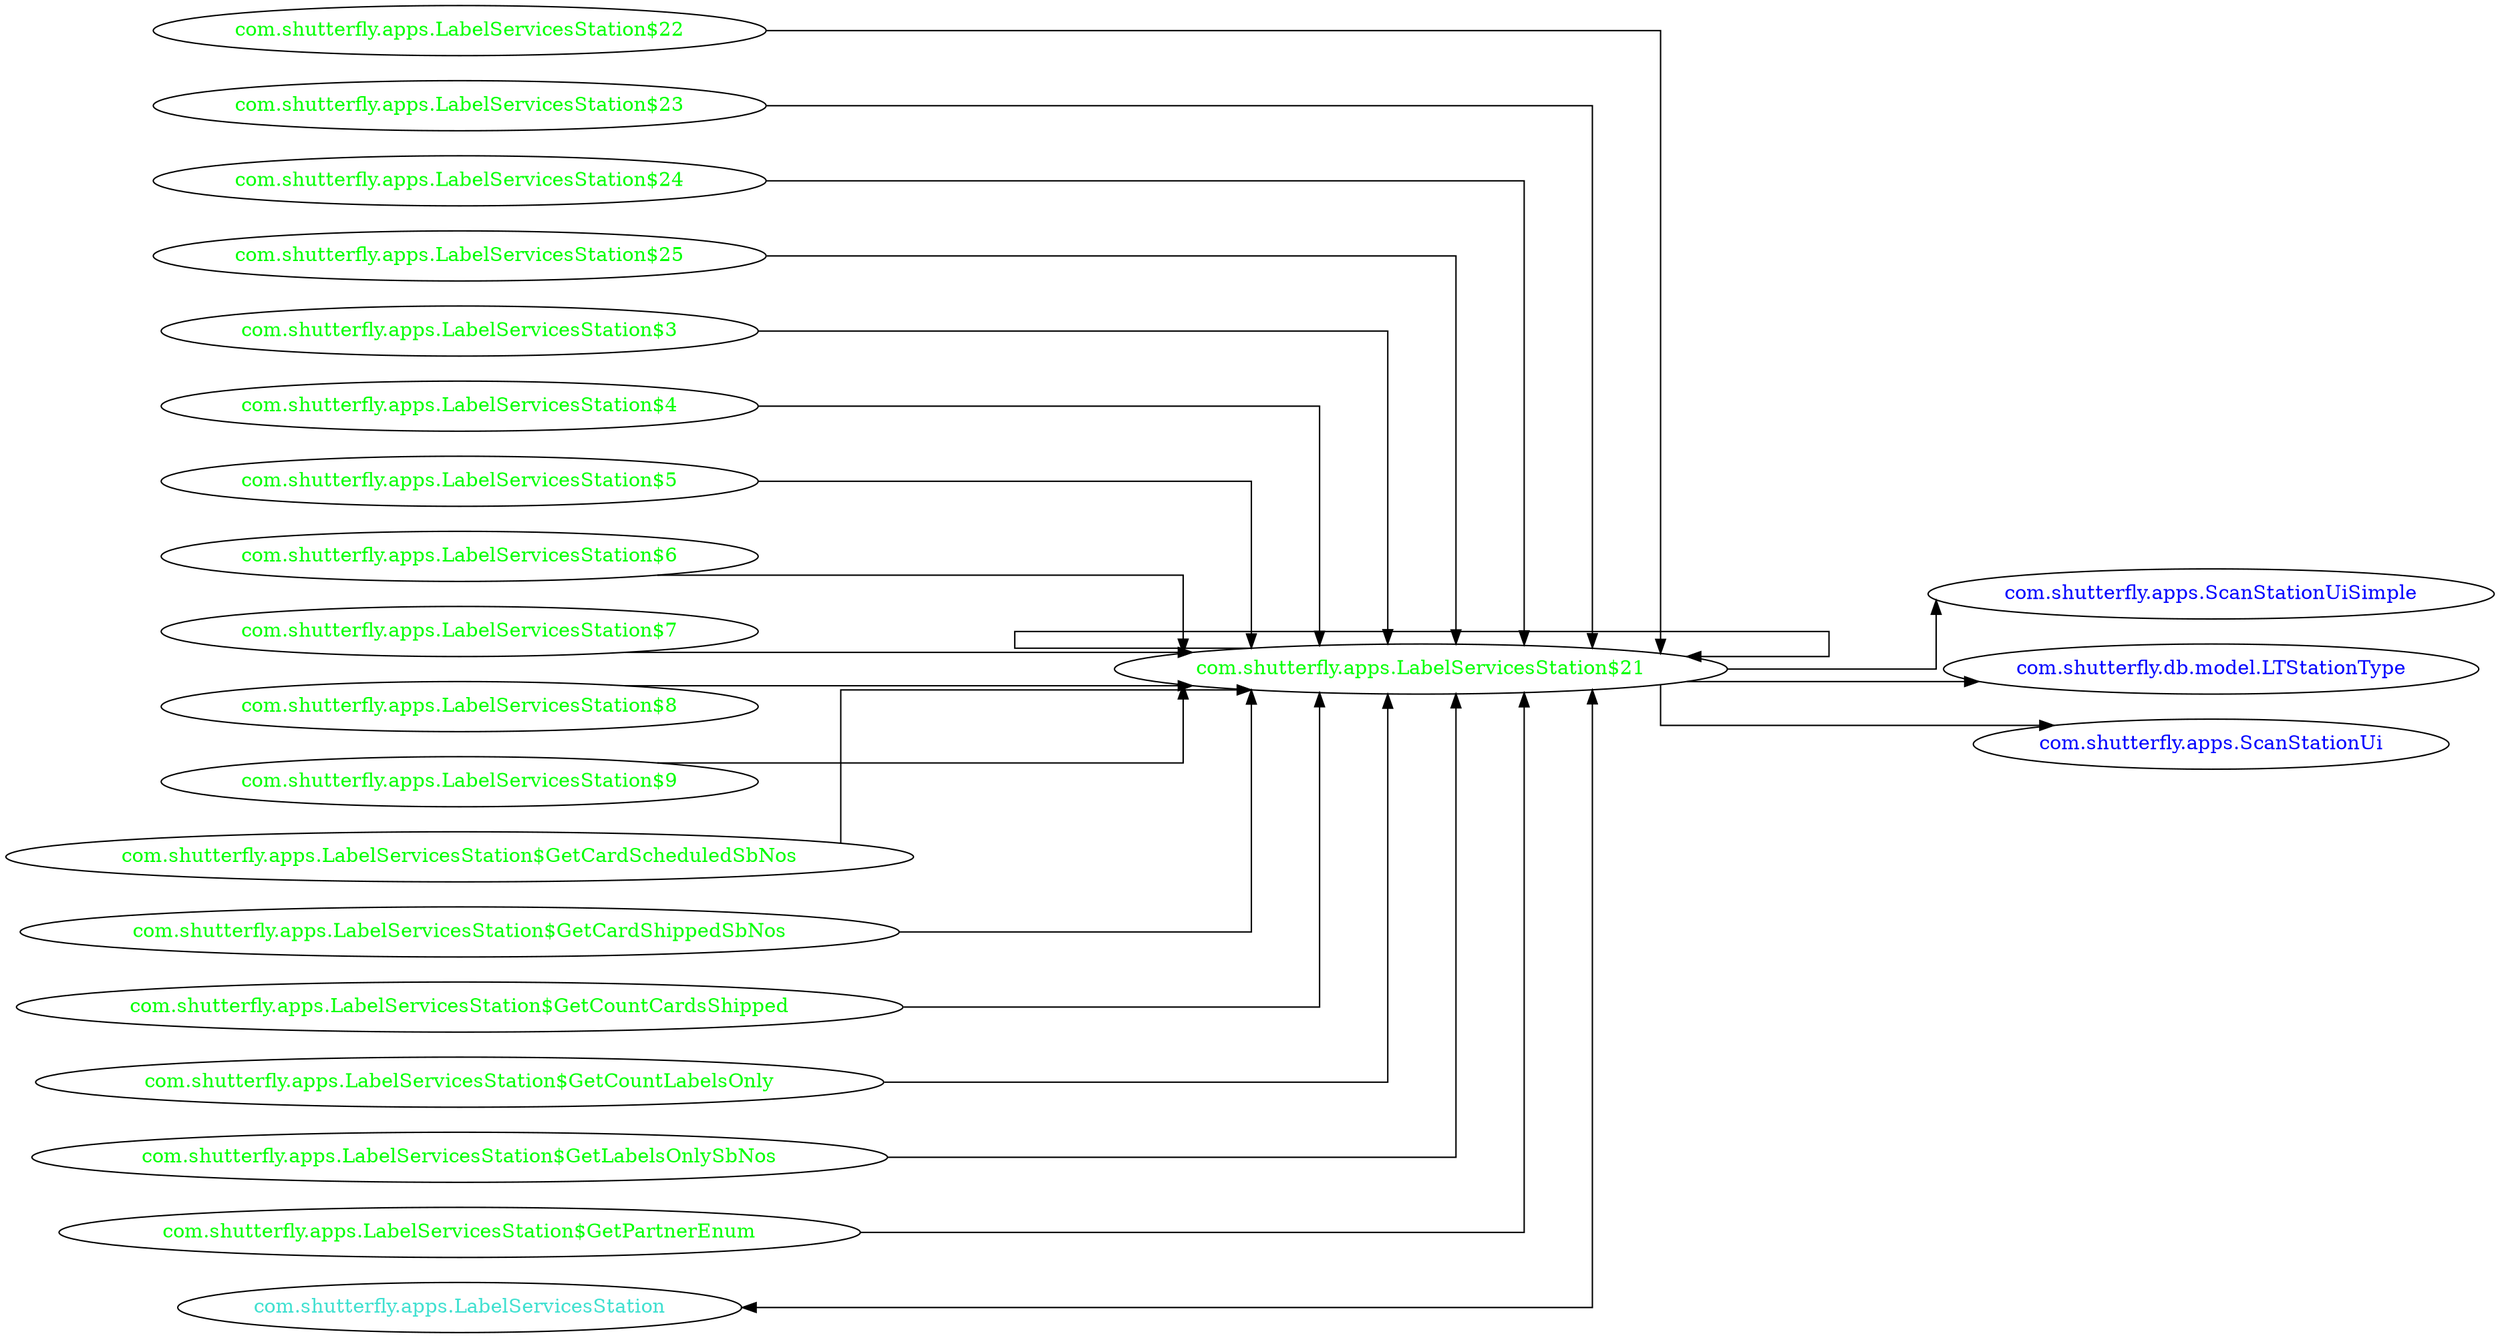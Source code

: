 digraph dependencyGraph {
 concentrate=true;
 ranksep="2.0";
 rankdir="LR"; 
 splines="ortho";
"com.shutterfly.apps.LabelServicesStation$21" [fontcolor="red"];
"com.shutterfly.apps.ScanStationUiSimple" [ fontcolor="blue" ];
"com.shutterfly.apps.LabelServicesStation$21"->"com.shutterfly.apps.ScanStationUiSimple";
"com.shutterfly.db.model.LTStationType" [ fontcolor="blue" ];
"com.shutterfly.apps.LabelServicesStation$21"->"com.shutterfly.db.model.LTStationType";
"com.shutterfly.apps.ScanStationUi" [ fontcolor="blue" ];
"com.shutterfly.apps.LabelServicesStation$21"->"com.shutterfly.apps.ScanStationUi";
"com.shutterfly.apps.LabelServicesStation$21" [ fontcolor="green" ];
"com.shutterfly.apps.LabelServicesStation$21"->"com.shutterfly.apps.LabelServicesStation$21";
"com.shutterfly.apps.LabelServicesStation$22" [ fontcolor="green" ];
"com.shutterfly.apps.LabelServicesStation$22"->"com.shutterfly.apps.LabelServicesStation$21";
"com.shutterfly.apps.LabelServicesStation$23" [ fontcolor="green" ];
"com.shutterfly.apps.LabelServicesStation$23"->"com.shutterfly.apps.LabelServicesStation$21";
"com.shutterfly.apps.LabelServicesStation$24" [ fontcolor="green" ];
"com.shutterfly.apps.LabelServicesStation$24"->"com.shutterfly.apps.LabelServicesStation$21";
"com.shutterfly.apps.LabelServicesStation$25" [ fontcolor="green" ];
"com.shutterfly.apps.LabelServicesStation$25"->"com.shutterfly.apps.LabelServicesStation$21";
"com.shutterfly.apps.LabelServicesStation$3" [ fontcolor="green" ];
"com.shutterfly.apps.LabelServicesStation$3"->"com.shutterfly.apps.LabelServicesStation$21";
"com.shutterfly.apps.LabelServicesStation$4" [ fontcolor="green" ];
"com.shutterfly.apps.LabelServicesStation$4"->"com.shutterfly.apps.LabelServicesStation$21";
"com.shutterfly.apps.LabelServicesStation$5" [ fontcolor="green" ];
"com.shutterfly.apps.LabelServicesStation$5"->"com.shutterfly.apps.LabelServicesStation$21";
"com.shutterfly.apps.LabelServicesStation$6" [ fontcolor="green" ];
"com.shutterfly.apps.LabelServicesStation$6"->"com.shutterfly.apps.LabelServicesStation$21";
"com.shutterfly.apps.LabelServicesStation$7" [ fontcolor="green" ];
"com.shutterfly.apps.LabelServicesStation$7"->"com.shutterfly.apps.LabelServicesStation$21";
"com.shutterfly.apps.LabelServicesStation$8" [ fontcolor="green" ];
"com.shutterfly.apps.LabelServicesStation$8"->"com.shutterfly.apps.LabelServicesStation$21";
"com.shutterfly.apps.LabelServicesStation$9" [ fontcolor="green" ];
"com.shutterfly.apps.LabelServicesStation$9"->"com.shutterfly.apps.LabelServicesStation$21";
"com.shutterfly.apps.LabelServicesStation$GetCardScheduledSbNos" [ fontcolor="green" ];
"com.shutterfly.apps.LabelServicesStation$GetCardScheduledSbNos"->"com.shutterfly.apps.LabelServicesStation$21";
"com.shutterfly.apps.LabelServicesStation$GetCardShippedSbNos" [ fontcolor="green" ];
"com.shutterfly.apps.LabelServicesStation$GetCardShippedSbNos"->"com.shutterfly.apps.LabelServicesStation$21";
"com.shutterfly.apps.LabelServicesStation$GetCountCardsShipped" [ fontcolor="green" ];
"com.shutterfly.apps.LabelServicesStation$GetCountCardsShipped"->"com.shutterfly.apps.LabelServicesStation$21";
"com.shutterfly.apps.LabelServicesStation$GetCountLabelsOnly" [ fontcolor="green" ];
"com.shutterfly.apps.LabelServicesStation$GetCountLabelsOnly"->"com.shutterfly.apps.LabelServicesStation$21";
"com.shutterfly.apps.LabelServicesStation$GetLabelsOnlySbNos" [ fontcolor="green" ];
"com.shutterfly.apps.LabelServicesStation$GetLabelsOnlySbNos"->"com.shutterfly.apps.LabelServicesStation$21";
"com.shutterfly.apps.LabelServicesStation$GetPartnerEnum" [ fontcolor="green" ];
"com.shutterfly.apps.LabelServicesStation$GetPartnerEnum"->"com.shutterfly.apps.LabelServicesStation$21";
"com.shutterfly.apps.LabelServicesStation" [ fontcolor="turquoise" ];
"com.shutterfly.apps.LabelServicesStation"->"com.shutterfly.apps.LabelServicesStation$21" [dir=both];
}